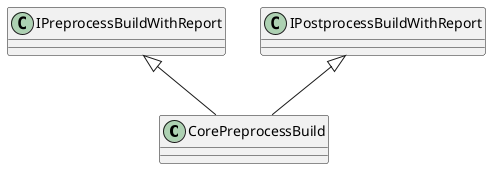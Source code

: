 @startuml
class CorePreprocessBuild {
}
IPreprocessBuildWithReport <|-- CorePreprocessBuild
IPostprocessBuildWithReport <|-- CorePreprocessBuild
@enduml
